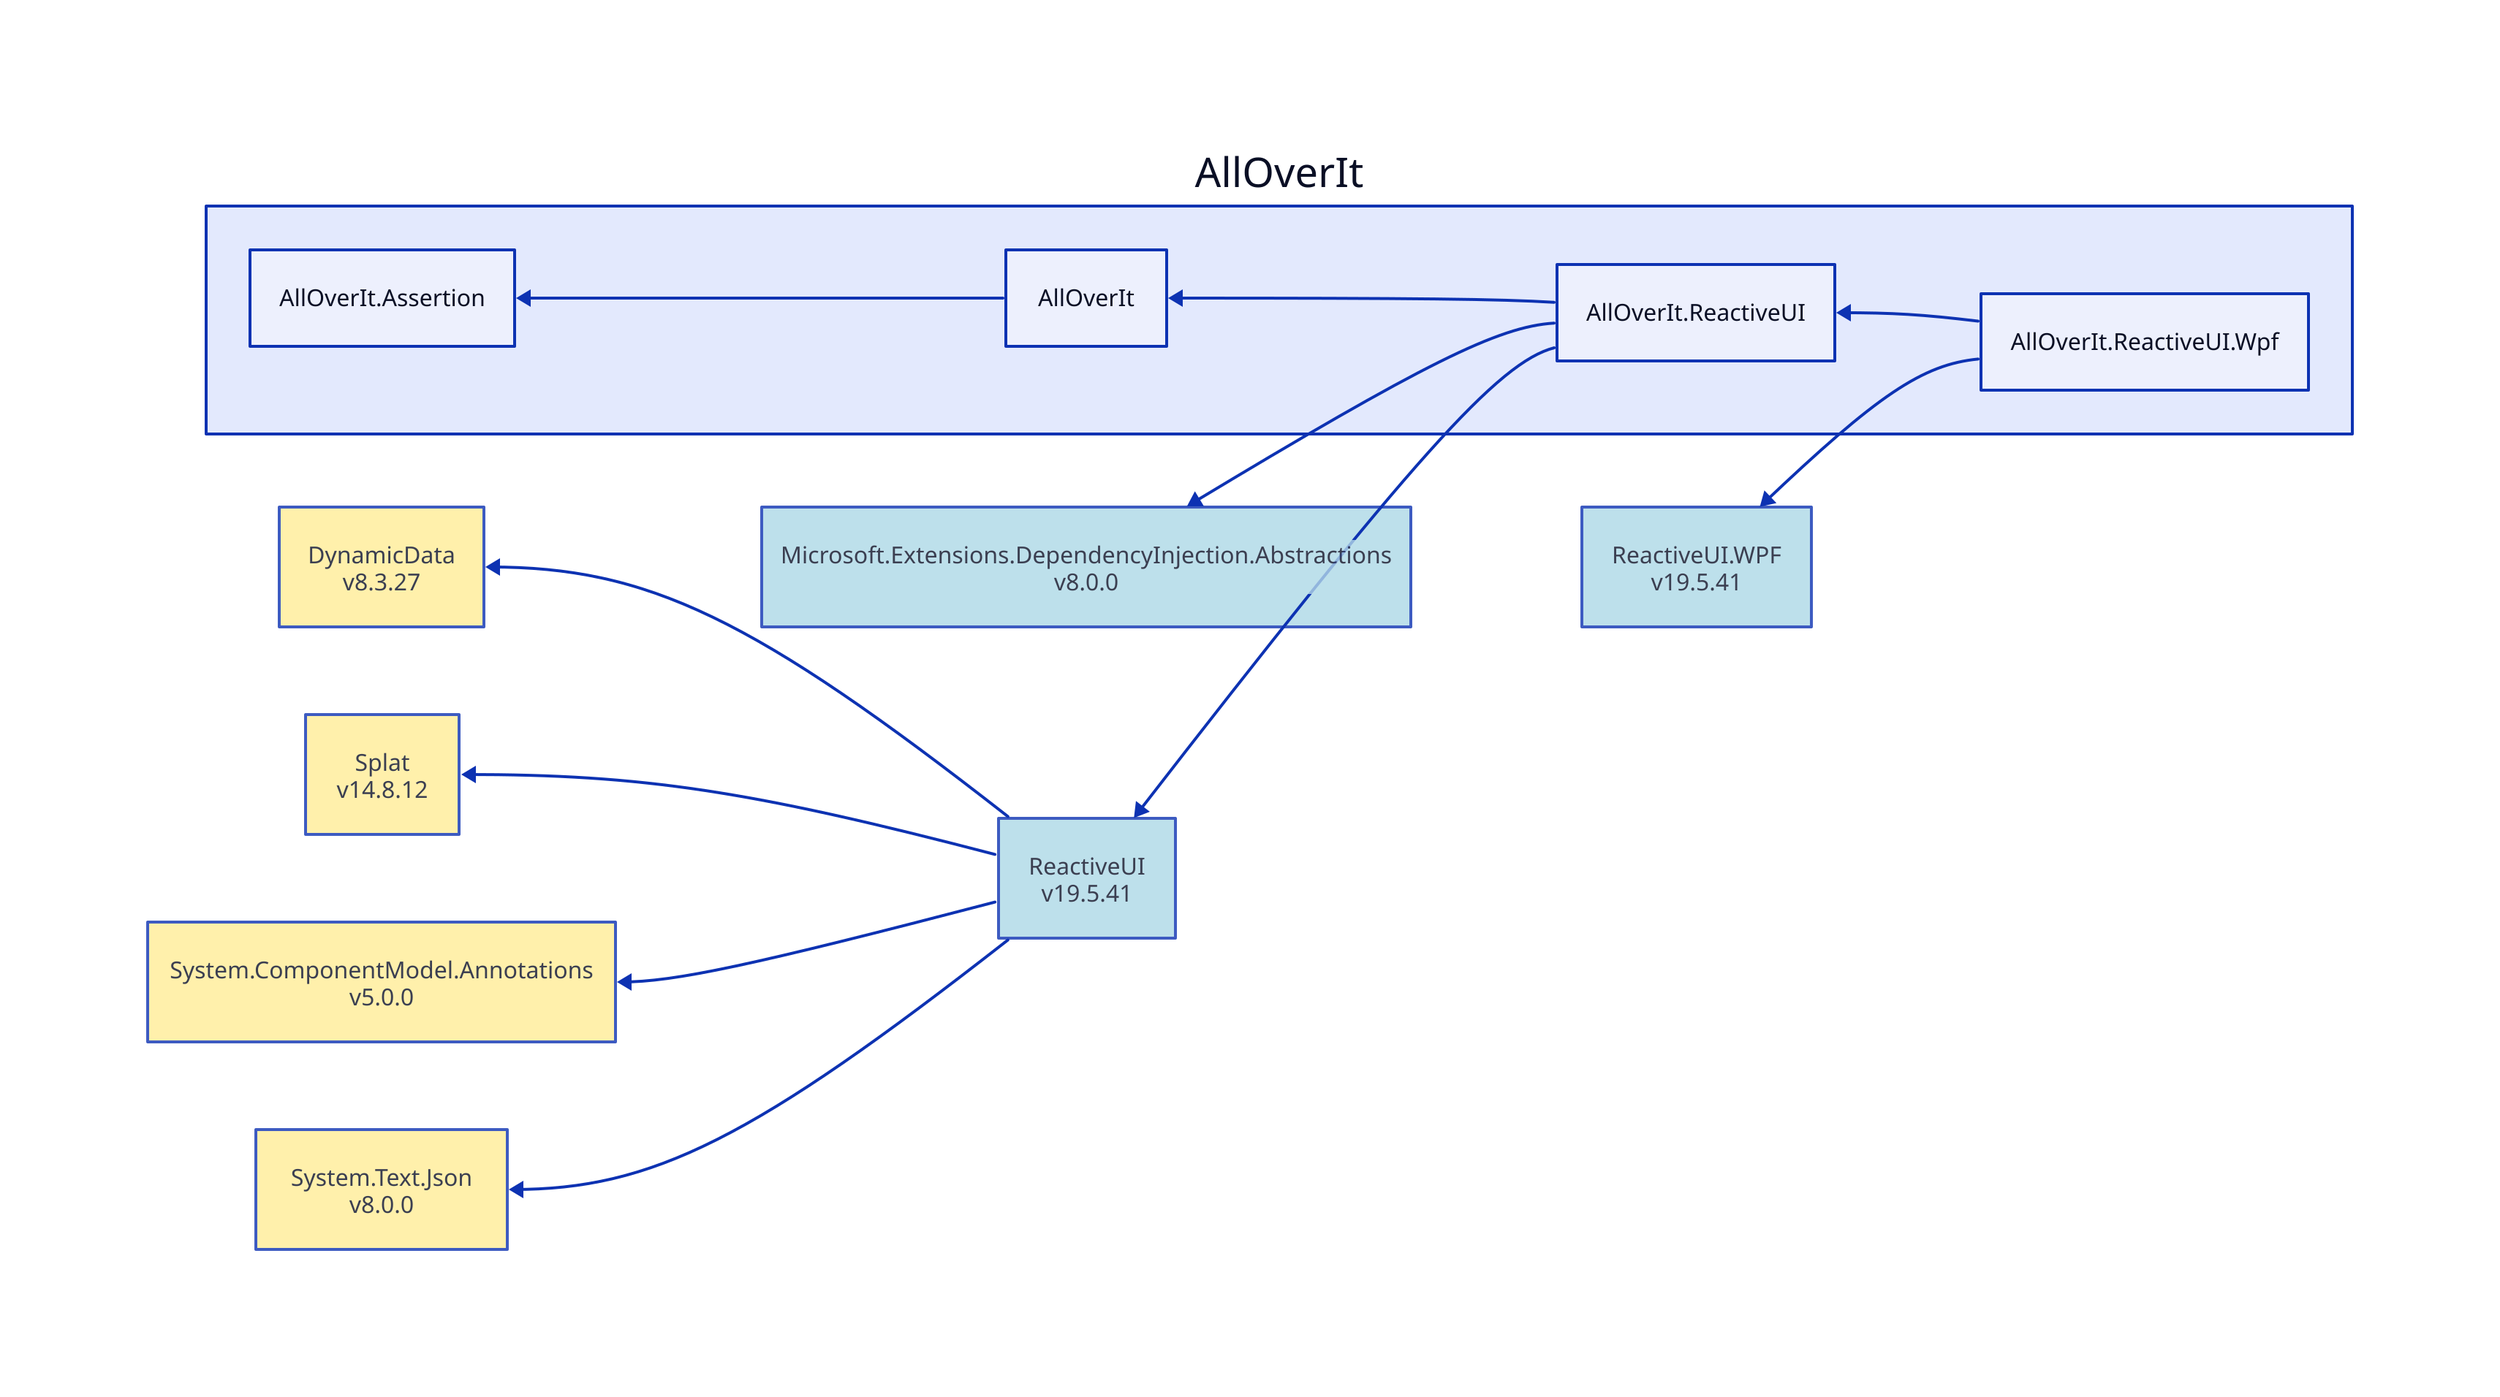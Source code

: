 direction: left

aoi: AllOverIt
aoi.alloverit-reactiveui-wpf: AllOverIt.ReactiveUI.Wpf
reactiveui-wpf_19-5-41: ReactiveUI.WPF\nv19.5.41
reactiveui-wpf_19-5-41.style.fill: "#ADD8E6"
reactiveui-wpf_19-5-41.style.opacity: 0.8
reactiveui-wpf_19-5-41 <- aoi.alloverit-reactiveui-wpf
aoi.alloverit-reactiveui: AllOverIt.ReactiveUI
microsoft-extensions-dependencyinjection-abstractions_8-0-0: Microsoft.Extensions.DependencyInjection.Abstractions\nv8.0.0
microsoft-extensions-dependencyinjection-abstractions_8-0-0.style.fill: "#ADD8E6"
microsoft-extensions-dependencyinjection-abstractions_8-0-0.style.opacity: 0.8
microsoft-extensions-dependencyinjection-abstractions_8-0-0 <- aoi.alloverit-reactiveui
reactiveui_19-5-41: ReactiveUI\nv19.5.41
reactiveui_19-5-41.style.fill: "#ADD8E6"
reactiveui_19-5-41.style.opacity: 0.8
dynamicdata_8-3-27: DynamicData\nv8.3.27
dynamicdata_8-3-27.style.fill: "#FFEC96"
dynamicdata_8-3-27.style.opacity: 0.8
dynamicdata_8-3-27 <- reactiveui_19-5-41
splat_14-8-12: Splat\nv14.8.12
splat_14-8-12.style.fill: "#FFEC96"
splat_14-8-12.style.opacity: 0.8
splat_14-8-12 <- reactiveui_19-5-41
system-componentmodel-annotations_5-0-0: System.ComponentModel.Annotations\nv5.0.0
system-componentmodel-annotations_5-0-0.style.fill: "#FFEC96"
system-componentmodel-annotations_5-0-0.style.opacity: 0.8
system-componentmodel-annotations_5-0-0 <- reactiveui_19-5-41
system-text-json_8-0-0: System.Text.Json\nv8.0.0
system-text-json_8-0-0.style.fill: "#FFEC96"
system-text-json_8-0-0.style.opacity: 0.8
system-text-json_8-0-0 <- reactiveui_19-5-41
reactiveui_19-5-41 <- aoi.alloverit-reactiveui
aoi.alloverit: AllOverIt
aoi.alloverit-assertion: AllOverIt.Assertion
aoi.alloverit-assertion <- aoi.alloverit
aoi.alloverit <- aoi.alloverit-reactiveui
aoi.alloverit-reactiveui <- aoi.alloverit-reactiveui-wpf
